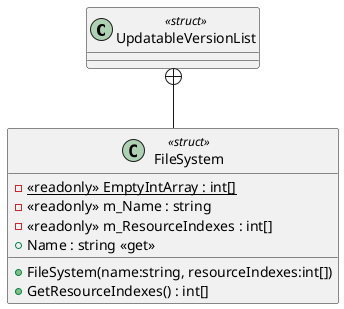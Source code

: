 @startuml
class UpdatableVersionList <<struct>> {
}
class FileSystem <<struct>> {
    - {static} <<readonly>> EmptyIntArray : int[]
    - <<readonly>> m_Name : string
    - <<readonly>> m_ResourceIndexes : int[]
    + FileSystem(name:string, resourceIndexes:int[])
    + Name : string <<get>>
    + GetResourceIndexes() : int[]
}
UpdatableVersionList +-- FileSystem
@enduml
